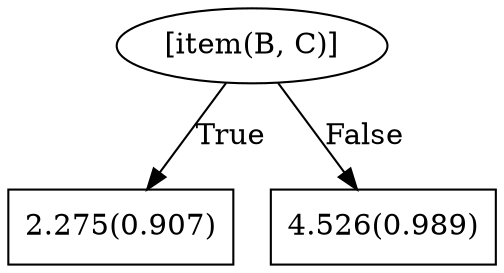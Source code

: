digraph G{ 
1[label = "[item(B, C)]"];
1 -> 2[label="True"];
1 -> 3[label="False"];
2[shape = box,label = "2.275(0.907)"];
3[shape = box,label = "4.526(0.989)"];
}
